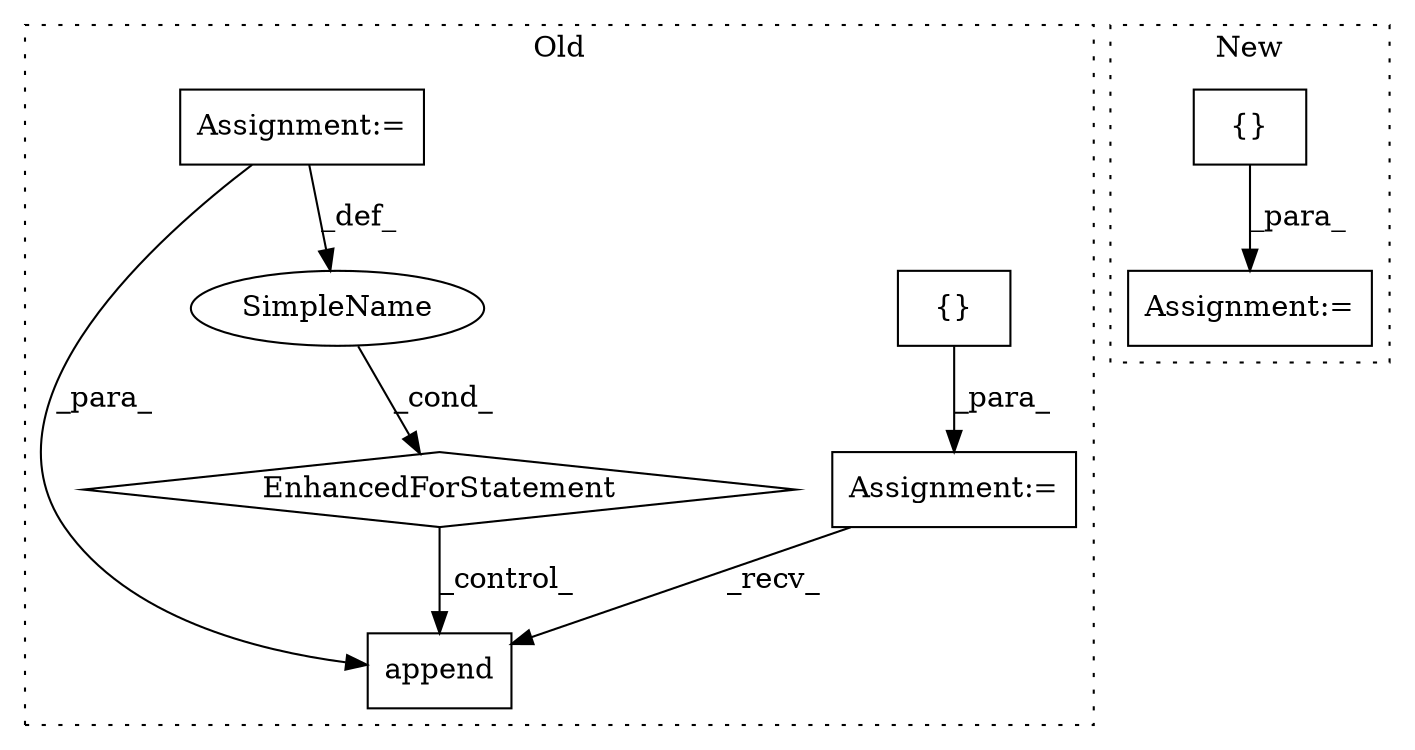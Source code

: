 digraph G {
subgraph cluster0 {
1 [label="append" a="32" s="41670,41701" l="7,1" shape="box"];
4 [label="Assignment:=" a="7" s="41532" l="1" shape="box"];
5 [label="{}" a="4" s="41546" l="2" shape="box"];
6 [label="EnhancedForStatement" a="70" s="41554,41653" l="67,2" shape="diamond"];
7 [label="SimpleName" a="42" s="41629" l="1" shape="ellipse"];
8 [label="Assignment:=" a="7" s="41494" l="24" shape="box"];
label = "Old";
style="dotted";
}
subgraph cluster1 {
2 [label="{}" a="4" s="36902,36924" l="1,1" shape="box"];
3 [label="Assignment:=" a="7" s="36849" l="1" shape="box"];
label = "New";
style="dotted";
}
2 -> 3 [label="_para_"];
4 -> 1 [label="_recv_"];
5 -> 4 [label="_para_"];
6 -> 1 [label="_control_"];
7 -> 6 [label="_cond_"];
8 -> 7 [label="_def_"];
8 -> 1 [label="_para_"];
}
